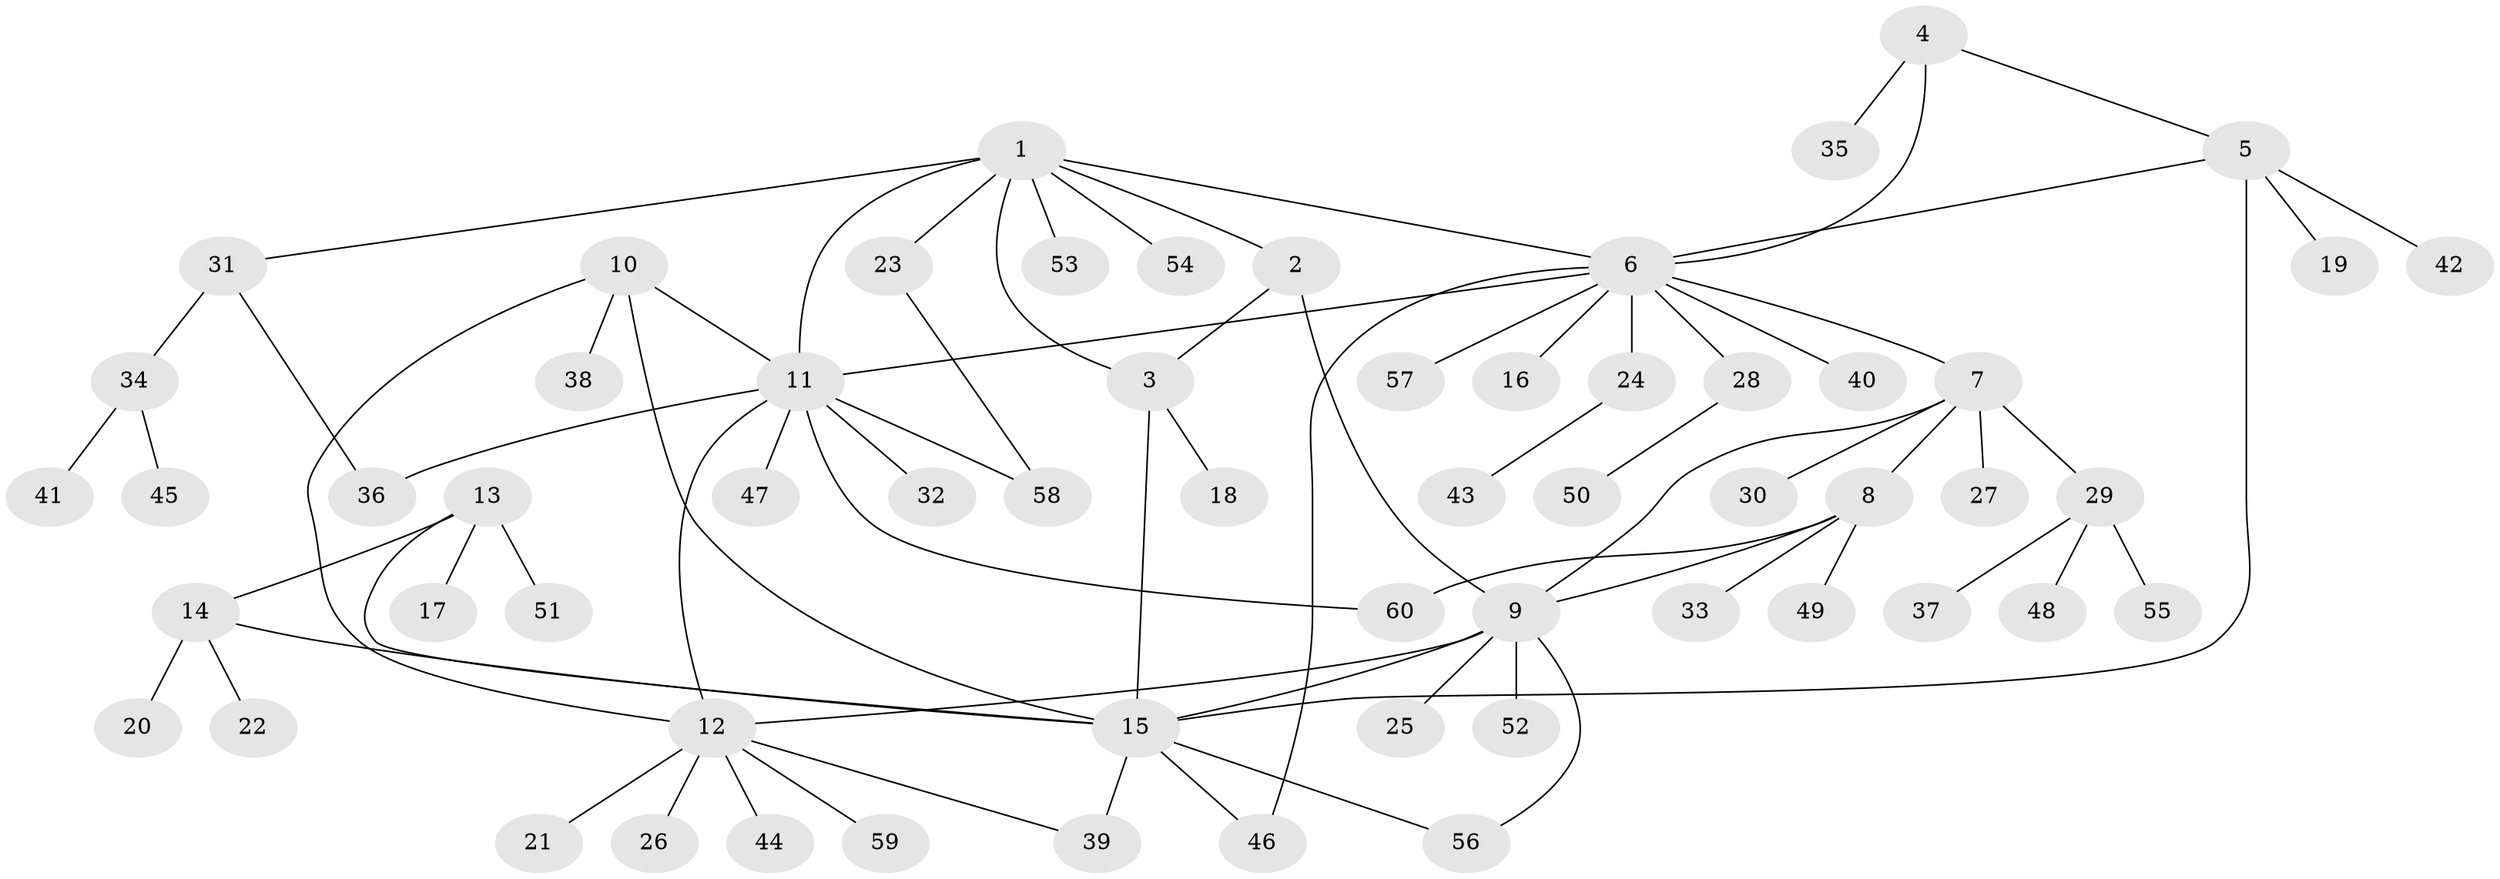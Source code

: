 // coarse degree distribution, {9: 0.022727272727272728, 3: 0.13636363636363635, 10: 0.022727272727272728, 11: 0.022727272727272728, 5: 0.022727272727272728, 4: 0.022727272727272728, 7: 0.045454545454545456, 8: 0.022727272727272728, 1: 0.5227272727272727, 2: 0.1590909090909091}
// Generated by graph-tools (version 1.1) at 2025/52/02/27/25 19:52:15]
// undirected, 60 vertices, 76 edges
graph export_dot {
graph [start="1"]
  node [color=gray90,style=filled];
  1;
  2;
  3;
  4;
  5;
  6;
  7;
  8;
  9;
  10;
  11;
  12;
  13;
  14;
  15;
  16;
  17;
  18;
  19;
  20;
  21;
  22;
  23;
  24;
  25;
  26;
  27;
  28;
  29;
  30;
  31;
  32;
  33;
  34;
  35;
  36;
  37;
  38;
  39;
  40;
  41;
  42;
  43;
  44;
  45;
  46;
  47;
  48;
  49;
  50;
  51;
  52;
  53;
  54;
  55;
  56;
  57;
  58;
  59;
  60;
  1 -- 2;
  1 -- 3;
  1 -- 6;
  1 -- 11;
  1 -- 23;
  1 -- 31;
  1 -- 53;
  1 -- 54;
  2 -- 3;
  2 -- 9;
  3 -- 15;
  3 -- 18;
  4 -- 5;
  4 -- 6;
  4 -- 35;
  5 -- 6;
  5 -- 15;
  5 -- 19;
  5 -- 42;
  6 -- 7;
  6 -- 11;
  6 -- 16;
  6 -- 24;
  6 -- 28;
  6 -- 40;
  6 -- 46;
  6 -- 57;
  7 -- 8;
  7 -- 9;
  7 -- 27;
  7 -- 29;
  7 -- 30;
  8 -- 9;
  8 -- 33;
  8 -- 49;
  8 -- 60;
  9 -- 12;
  9 -- 15;
  9 -- 25;
  9 -- 52;
  9 -- 56;
  10 -- 11;
  10 -- 12;
  10 -- 15;
  10 -- 38;
  11 -- 12;
  11 -- 32;
  11 -- 36;
  11 -- 47;
  11 -- 58;
  11 -- 60;
  12 -- 21;
  12 -- 26;
  12 -- 39;
  12 -- 44;
  12 -- 59;
  13 -- 14;
  13 -- 15;
  13 -- 17;
  13 -- 51;
  14 -- 15;
  14 -- 20;
  14 -- 22;
  15 -- 39;
  15 -- 46;
  15 -- 56;
  23 -- 58;
  24 -- 43;
  28 -- 50;
  29 -- 37;
  29 -- 48;
  29 -- 55;
  31 -- 34;
  31 -- 36;
  34 -- 41;
  34 -- 45;
}
